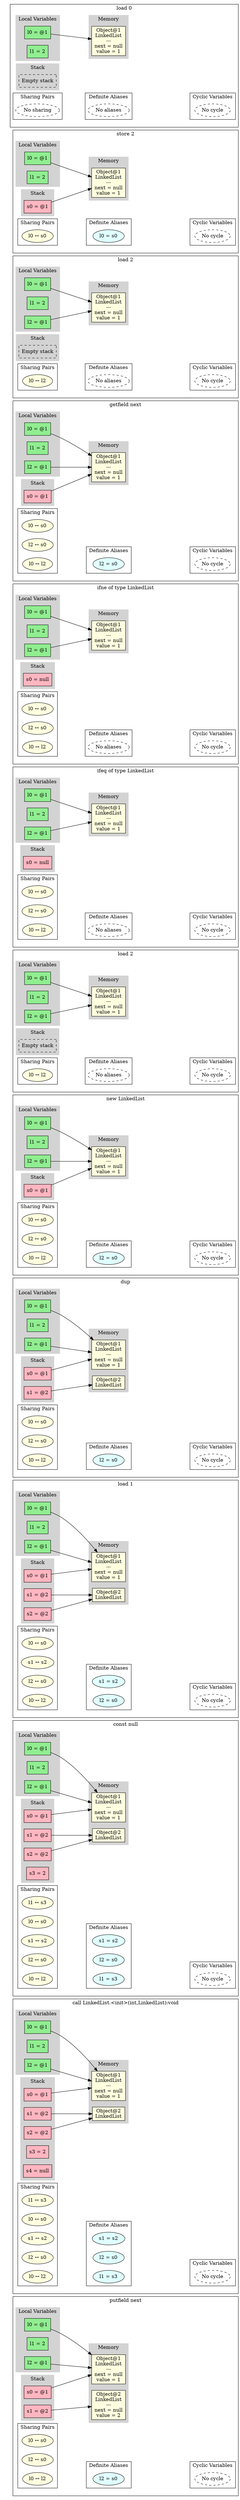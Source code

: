 digraph MemoryGraph {
 node [shape=box, style=filled, fillcolor=lightblue];
 rankdir=LR;

 // Invisible anchor subgraph
 subgraph cluster_anchor {
 style=invis;
 anchor [style=invis, shape=point, width=0, height=0];
 }

 // Starting point for subgraph ordering
 anchor_start [style=invis, shape=point];

 anchor_57148421836748 [style=invis, shape=point];
 anchor_start -> anchor_57148421836748 [style=invis];
 anchor_start = anchor_57148421836748;

 subgraph cluster_57148421836748 {
 anchor_57148421836748 [style=invis];
 label="load 0";
 subgraph cluster_locals_57148421836748 {
 label="Local Variables";
 style=filled;
 color=lightgrey;
 node [style=filled, fillcolor=lightgreen];
 "l0_57148421836748" [label="l0 = @1"];
 "l1_57148421836748" [label="l1 = 2"];
 }

 subgraph cluster_stack_57148421836748 {
 label="Stack";
 style=filled;
 color=lightgrey;
 node [style=filled, fillcolor=lightpink];
 "empty_stack_57148421836748" [label="Empty stack", style=dashed, fillcolor=white];
 }

 subgraph cluster_memory_57148421836748 {
 label="Memory";
 style=filled;
 color=lightgrey;
 node [style=filled, fillcolor=lightyellow];
 "obj1_57148421836748" [label="Object@1\nLinkedList\n---\nnext = null\nvalue = 1\n"];
 }

 "l0_57148421836748" -> "obj1_57148421836748";

 // Sharing pairs
 subgraph cluster_sharing_57148421836748 {
 label="Sharing Pairs";
 node [shape=ellipse, style=filled, fillcolor=lightyellow];
 "empty_sharing_57148421836748" [label="No sharing", style=dashed, fillcolor=white];
 }

    // Alias pairs
    subgraph cluster_aliases_57148421836748 {
      label="Definite Aliases";
      node [shape=ellipse, style=filled, fillcolor=lightcyan];
      "empty_alias_57148421836748" [label="No aliases", style=dashed, fillcolor=white];
    }

 // Cyclic variables
 subgraph cluster_cyclic_57148421836748 {
 label="Cyclic Variables";
 node [shape=ellipse];
 "empty_cyclic_57148421836748" [label="No cycle", style=dashed, fillcolor=white];
 }
 // Invisible edge for horizontal alignment
 "empty_sharing_57148421836748" -> "empty_alias_57148421836748" [style=invis, weight=10];
 // Invisible edge for horizontal alignment
 "empty_alias_57148421836748" -> "empty_cyclic_57148421836748" [style=invis, weight=10];
 }
 anchor_57148422536774 [style=invis, shape=point];
 anchor_start -> anchor_57148422536774 [style=invis];
 anchor_start = anchor_57148422536774;

 subgraph cluster_57148422536774 {
 anchor_57148422536774 [style=invis];
 label="store 2";
 subgraph cluster_locals_57148422536774 {
 label="Local Variables";
 style=filled;
 color=lightgrey;
 node [style=filled, fillcolor=lightgreen];
 "l0_57148422536774" [label="l0 = @1"];
 "l1_57148422536774" [label="l1 = 2"];
 }

 subgraph cluster_stack_57148422536774 {
 label="Stack";
 style=filled;
 color=lightgrey;
 node [style=filled, fillcolor=lightpink];
 "s0_57148422536774" [label="s0 = @1"];
 }

 subgraph cluster_memory_57148422536774 {
 label="Memory";
 style=filled;
 color=lightgrey;
 node [style=filled, fillcolor=lightyellow];
 "obj1_57148422536774" [label="Object@1\nLinkedList\n---\nnext = null\nvalue = 1\n"];
 }

 "l0_57148422536774" -> "obj1_57148422536774";
 "s0_57148422536774" -> "obj1_57148422536774";

 // Sharing pairs
 subgraph cluster_sharing_57148422536774 {
 label="Sharing Pairs";
 node [shape=ellipse, style=filled, fillcolor=lightyellow];
 "pair0_57148422536774" [label="l0 ↔ s0"];
 }

    // Alias pairs
    subgraph cluster_aliases_57148422536774 {
      label="Definite Aliases";
      node [shape=ellipse, style=filled, fillcolor=lightcyan];
      "alias0_57148422536774" [label="l0 = s0"];
    }

 // Cyclic variables
 subgraph cluster_cyclic_57148422536774 {
 label="Cyclic Variables";
 node [shape=ellipse];
 "empty_cyclic_57148422536774" [label="No cycle", style=dashed, fillcolor=white];
 }
 // Invisible edge for horizontal alignment
 "pair0_57148422536774" -> "alias0_57148422536774" [style=invis, weight=10];
 // Invisible edge for horizontal alignment
 "alias0_57148422536774" -> "empty_cyclic_57148422536774" [style=invis, weight=10];
 }
 anchor_57148426179681 [style=invis, shape=point];
 anchor_start -> anchor_57148426179681 [style=invis];
 anchor_start = anchor_57148426179681;

 subgraph cluster_57148426179681 {
 anchor_57148426179681 [style=invis];
 label="load 2";
 subgraph cluster_locals_57148426179681 {
 label="Local Variables";
 style=filled;
 color=lightgrey;
 node [style=filled, fillcolor=lightgreen];
 "l0_57148426179681" [label="l0 = @1"];
 "l1_57148426179681" [label="l1 = 2"];
 "l2_57148426179681" [label="l2 = @1"];
 }

 subgraph cluster_stack_57148426179681 {
 label="Stack";
 style=filled;
 color=lightgrey;
 node [style=filled, fillcolor=lightpink];
 "empty_stack_57148426179681" [label="Empty stack", style=dashed, fillcolor=white];
 }

 subgraph cluster_memory_57148426179681 {
 label="Memory";
 style=filled;
 color=lightgrey;
 node [style=filled, fillcolor=lightyellow];
 "obj1_57148426179681" [label="Object@1\nLinkedList\n---\nnext = null\nvalue = 1\n"];
 }

 "l0_57148426179681" -> "obj1_57148426179681";
 "l2_57148426179681" -> "obj1_57148426179681";

 // Sharing pairs
 subgraph cluster_sharing_57148426179681 {
 label="Sharing Pairs";
 node [shape=ellipse, style=filled, fillcolor=lightyellow];
 "pair0_57148426179681" [label="l0 ↔ l2"];
 }

    // Alias pairs
    subgraph cluster_aliases_57148426179681 {
      label="Definite Aliases";
      node [shape=ellipse, style=filled, fillcolor=lightcyan];
      "empty_alias_57148426179681" [label="No aliases", style=dashed, fillcolor=white];
    }

 // Cyclic variables
 subgraph cluster_cyclic_57148426179681 {
 label="Cyclic Variables";
 node [shape=ellipse];
 "empty_cyclic_57148426179681" [label="No cycle", style=dashed, fillcolor=white];
 }
 // Invisible edge for horizontal alignment
 "pair0_57148426179681" -> "empty_alias_57148426179681" [style=invis, weight=10];
 // Invisible edge for horizontal alignment
 "empty_alias_57148426179681" -> "empty_cyclic_57148426179681" [style=invis, weight=10];
 }
 anchor_57148429245577 [style=invis, shape=point];
 anchor_start -> anchor_57148429245577 [style=invis];
 anchor_start = anchor_57148429245577;

 subgraph cluster_57148429245577 {
 anchor_57148429245577 [style=invis];
 label="getfield next";
 subgraph cluster_locals_57148429245577 {
 label="Local Variables";
 style=filled;
 color=lightgrey;
 node [style=filled, fillcolor=lightgreen];
 "l0_57148429245577" [label="l0 = @1"];
 "l1_57148429245577" [label="l1 = 2"];
 "l2_57148429245577" [label="l2 = @1"];
 }

 subgraph cluster_stack_57148429245577 {
 label="Stack";
 style=filled;
 color=lightgrey;
 node [style=filled, fillcolor=lightpink];
 "s0_57148429245577" [label="s0 = @1"];
 }

 subgraph cluster_memory_57148429245577 {
 label="Memory";
 style=filled;
 color=lightgrey;
 node [style=filled, fillcolor=lightyellow];
 "obj1_57148429245577" [label="Object@1\nLinkedList\n---\nnext = null\nvalue = 1\n"];
 }

 "l0_57148429245577" -> "obj1_57148429245577";
 "l2_57148429245577" -> "obj1_57148429245577";
 "s0_57148429245577" -> "obj1_57148429245577";

 // Sharing pairs
 subgraph cluster_sharing_57148429245577 {
 label="Sharing Pairs";
 node [shape=ellipse, style=filled, fillcolor=lightyellow];
 "pair0_57148429245577" [label="l0 ↔ s0"];
 "pair1_57148429245577" [label="l2 ↔ s0"];
 "pair2_57148429245577" [label="l0 ↔ l2"];
 }

    // Alias pairs
    subgraph cluster_aliases_57148429245577 {
      label="Definite Aliases";
      node [shape=ellipse, style=filled, fillcolor=lightcyan];
      "alias0_57148429245577" [label="l2 = s0"];
    }

 // Cyclic variables
 subgraph cluster_cyclic_57148429245577 {
 label="Cyclic Variables";
 node [shape=ellipse];
 "empty_cyclic_57148429245577" [label="No cycle", style=dashed, fillcolor=white];
 }
 // Invisible edge for horizontal alignment
 "pair2_57148429245577" -> "alias0_57148429245577" [style=invis, weight=10];
 // Invisible edge for horizontal alignment
 "alias0_57148429245577" -> "empty_cyclic_57148429245577" [style=invis, weight=10];
 }
 anchor_57148431501383 [style=invis, shape=point];
 anchor_start -> anchor_57148431501383 [style=invis];
 anchor_start = anchor_57148431501383;

 subgraph cluster_57148431501383 {
 anchor_57148431501383 [style=invis];
 label="ifne of type LinkedList";
 subgraph cluster_locals_57148431501383 {
 label="Local Variables";
 style=filled;
 color=lightgrey;
 node [style=filled, fillcolor=lightgreen];
 "l0_57148431501383" [label="l0 = @1"];
 "l1_57148431501383" [label="l1 = 2"];
 "l2_57148431501383" [label="l2 = @1"];
 }

 subgraph cluster_stack_57148431501383 {
 label="Stack";
 style=filled;
 color=lightgrey;
 node [style=filled, fillcolor=lightpink];
 "s0_57148431501383" [label="s0 = null"];
 }

 subgraph cluster_memory_57148431501383 {
 label="Memory";
 style=filled;
 color=lightgrey;
 node [style=filled, fillcolor=lightyellow];
 "obj1_57148431501383" [label="Object@1\nLinkedList\n---\nnext = null\nvalue = 1\n"];
 }

 "l0_57148431501383" -> "obj1_57148431501383";
 "l2_57148431501383" -> "obj1_57148431501383";

 // Sharing pairs
 subgraph cluster_sharing_57148431501383 {
 label="Sharing Pairs";
 node [shape=ellipse, style=filled, fillcolor=lightyellow];
 "pair0_57148431501383" [label="l0 ↔ s0"];
 "pair1_57148431501383" [label="l2 ↔ s0"];
 "pair2_57148431501383" [label="l0 ↔ l2"];
 }

    // Alias pairs
    subgraph cluster_aliases_57148431501383 {
      label="Definite Aliases";
      node [shape=ellipse, style=filled, fillcolor=lightcyan];
      "empty_alias_57148431501383" [label="No aliases", style=dashed, fillcolor=white];
    }

 // Cyclic variables
 subgraph cluster_cyclic_57148431501383 {
 label="Cyclic Variables";
 node [shape=ellipse];
 "empty_cyclic_57148431501383" [label="No cycle", style=dashed, fillcolor=white];
 }
 // Invisible edge for horizontal alignment
 "pair2_57148431501383" -> "empty_alias_57148431501383" [style=invis, weight=10];
 // Invisible edge for horizontal alignment
 "empty_alias_57148431501383" -> "empty_cyclic_57148431501383" [style=invis, weight=10];
 }
 anchor_57148435884038 [style=invis, shape=point];
 anchor_start -> anchor_57148435884038 [style=invis];
 anchor_start = anchor_57148435884038;

 subgraph cluster_57148435884038 {
 anchor_57148435884038 [style=invis];
 label="ifeq of type LinkedList";
 subgraph cluster_locals_57148435884038 {
 label="Local Variables";
 style=filled;
 color=lightgrey;
 node [style=filled, fillcolor=lightgreen];
 "l0_57148435884038" [label="l0 = @1"];
 "l1_57148435884038" [label="l1 = 2"];
 "l2_57148435884038" [label="l2 = @1"];
 }

 subgraph cluster_stack_57148435884038 {
 label="Stack";
 style=filled;
 color=lightgrey;
 node [style=filled, fillcolor=lightpink];
 "s0_57148435884038" [label="s0 = null"];
 }

 subgraph cluster_memory_57148435884038 {
 label="Memory";
 style=filled;
 color=lightgrey;
 node [style=filled, fillcolor=lightyellow];
 "obj1_57148435884038" [label="Object@1\nLinkedList\n---\nnext = null\nvalue = 1\n"];
 }

 "l0_57148435884038" -> "obj1_57148435884038";
 "l2_57148435884038" -> "obj1_57148435884038";

 // Sharing pairs
 subgraph cluster_sharing_57148435884038 {
 label="Sharing Pairs";
 node [shape=ellipse, style=filled, fillcolor=lightyellow];
 "pair0_57148435884038" [label="l0 ↔ s0"];
 "pair1_57148435884038" [label="l2 ↔ s0"];
 "pair2_57148435884038" [label="l0 ↔ l2"];
 }

    // Alias pairs
    subgraph cluster_aliases_57148435884038 {
      label="Definite Aliases";
      node [shape=ellipse, style=filled, fillcolor=lightcyan];
      "empty_alias_57148435884038" [label="No aliases", style=dashed, fillcolor=white];
    }

 // Cyclic variables
 subgraph cluster_cyclic_57148435884038 {
 label="Cyclic Variables";
 node [shape=ellipse];
 "empty_cyclic_57148435884038" [label="No cycle", style=dashed, fillcolor=white];
 }
 // Invisible edge for horizontal alignment
 "pair2_57148435884038" -> "empty_alias_57148435884038" [style=invis, weight=10];
 // Invisible edge for horizontal alignment
 "empty_alias_57148435884038" -> "empty_cyclic_57148435884038" [style=invis, weight=10];
 }
 anchor_57148438726236 [style=invis, shape=point];
 anchor_start -> anchor_57148438726236 [style=invis];
 anchor_start = anchor_57148438726236;

 subgraph cluster_57148438726236 {
 anchor_57148438726236 [style=invis];
 label="load 2";
 subgraph cluster_locals_57148438726236 {
 label="Local Variables";
 style=filled;
 color=lightgrey;
 node [style=filled, fillcolor=lightgreen];
 "l0_57148438726236" [label="l0 = @1"];
 "l1_57148438726236" [label="l1 = 2"];
 "l2_57148438726236" [label="l2 = @1"];
 }

 subgraph cluster_stack_57148438726236 {
 label="Stack";
 style=filled;
 color=lightgrey;
 node [style=filled, fillcolor=lightpink];
 "empty_stack_57148438726236" [label="Empty stack", style=dashed, fillcolor=white];
 }

 subgraph cluster_memory_57148438726236 {
 label="Memory";
 style=filled;
 color=lightgrey;
 node [style=filled, fillcolor=lightyellow];
 "obj1_57148438726236" [label="Object@1\nLinkedList\n---\nnext = null\nvalue = 1\n"];
 }

 "l0_57148438726236" -> "obj1_57148438726236";
 "l2_57148438726236" -> "obj1_57148438726236";

 // Sharing pairs
 subgraph cluster_sharing_57148438726236 {
 label="Sharing Pairs";
 node [shape=ellipse, style=filled, fillcolor=lightyellow];
 "pair0_57148438726236" [label="l0 ↔ l2"];
 }

    // Alias pairs
    subgraph cluster_aliases_57148438726236 {
      label="Definite Aliases";
      node [shape=ellipse, style=filled, fillcolor=lightcyan];
      "empty_alias_57148438726236" [label="No aliases", style=dashed, fillcolor=white];
    }

 // Cyclic variables
 subgraph cluster_cyclic_57148438726236 {
 label="Cyclic Variables";
 node [shape=ellipse];
 "empty_cyclic_57148438726236" [label="No cycle", style=dashed, fillcolor=white];
 }
 // Invisible edge for horizontal alignment
 "pair0_57148438726236" -> "empty_alias_57148438726236" [style=invis, weight=10];
 // Invisible edge for horizontal alignment
 "empty_alias_57148438726236" -> "empty_cyclic_57148438726236" [style=invis, weight=10];
 }
 anchor_57148444798607 [style=invis, shape=point];
 anchor_start -> anchor_57148444798607 [style=invis];
 anchor_start = anchor_57148444798607;

 subgraph cluster_57148444798607 {
 anchor_57148444798607 [style=invis];
 label="new LinkedList";
 subgraph cluster_locals_57148444798607 {
 label="Local Variables";
 style=filled;
 color=lightgrey;
 node [style=filled, fillcolor=lightgreen];
 "l0_57148444798607" [label="l0 = @1"];
 "l1_57148444798607" [label="l1 = 2"];
 "l2_57148444798607" [label="l2 = @1"];
 }

 subgraph cluster_stack_57148444798607 {
 label="Stack";
 style=filled;
 color=lightgrey;
 node [style=filled, fillcolor=lightpink];
 "s0_57148444798607" [label="s0 = @1"];
 }

 subgraph cluster_memory_57148444798607 {
 label="Memory";
 style=filled;
 color=lightgrey;
 node [style=filled, fillcolor=lightyellow];
 "obj1_57148444798607" [label="Object@1\nLinkedList\n---\nnext = null\nvalue = 1\n"];
 }

 "l0_57148444798607" -> "obj1_57148444798607";
 "l2_57148444798607" -> "obj1_57148444798607";
 "s0_57148444798607" -> "obj1_57148444798607";

 // Sharing pairs
 subgraph cluster_sharing_57148444798607 {
 label="Sharing Pairs";
 node [shape=ellipse, style=filled, fillcolor=lightyellow];
 "pair0_57148444798607" [label="l0 ↔ s0"];
 "pair1_57148444798607" [label="l2 ↔ s0"];
 "pair2_57148444798607" [label="l0 ↔ l2"];
 }

    // Alias pairs
    subgraph cluster_aliases_57148444798607 {
      label="Definite Aliases";
      node [shape=ellipse, style=filled, fillcolor=lightcyan];
      "alias0_57148444798607" [label="l2 = s0"];
    }

 // Cyclic variables
 subgraph cluster_cyclic_57148444798607 {
 label="Cyclic Variables";
 node [shape=ellipse];
 "empty_cyclic_57148444798607" [label="No cycle", style=dashed, fillcolor=white];
 }
 // Invisible edge for horizontal alignment
 "pair2_57148444798607" -> "alias0_57148444798607" [style=invis, weight=10];
 // Invisible edge for horizontal alignment
 "alias0_57148444798607" -> "empty_cyclic_57148444798607" [style=invis, weight=10];
 }
 anchor_57148448816238 [style=invis, shape=point];
 anchor_start -> anchor_57148448816238 [style=invis];
 anchor_start = anchor_57148448816238;

 subgraph cluster_57148448816238 {
 anchor_57148448816238 [style=invis];
 label="dup";
 subgraph cluster_locals_57148448816238 {
 label="Local Variables";
 style=filled;
 color=lightgrey;
 node [style=filled, fillcolor=lightgreen];
 "l0_57148448816238" [label="l0 = @1"];
 "l1_57148448816238" [label="l1 = 2"];
 "l2_57148448816238" [label="l2 = @1"];
 }

 subgraph cluster_stack_57148448816238 {
 label="Stack";
 style=filled;
 color=lightgrey;
 node [style=filled, fillcolor=lightpink];
 "s0_57148448816238" [label="s0 = @1"];
 "s1_57148448816238" [label="s1 = @2"];
 }

 subgraph cluster_memory_57148448816238 {
 label="Memory";
 style=filled;
 color=lightgrey;
 node [style=filled, fillcolor=lightyellow];
 "obj1_57148448816238" [label="Object@1\nLinkedList\n---\nnext = null\nvalue = 1\n"];
 "obj2_57148448816238" [label="Object@2\nLinkedList"];
 }

 "l0_57148448816238" -> "obj1_57148448816238";
 "l2_57148448816238" -> "obj1_57148448816238";
 "s0_57148448816238" -> "obj1_57148448816238";
 "s1_57148448816238" -> "obj2_57148448816238";

 // Sharing pairs
 subgraph cluster_sharing_57148448816238 {
 label="Sharing Pairs";
 node [shape=ellipse, style=filled, fillcolor=lightyellow];
 "pair0_57148448816238" [label="l0 ↔ s0"];
 "pair1_57148448816238" [label="l2 ↔ s0"];
 "pair2_57148448816238" [label="l0 ↔ l2"];
 }

    // Alias pairs
    subgraph cluster_aliases_57148448816238 {
      label="Definite Aliases";
      node [shape=ellipse, style=filled, fillcolor=lightcyan];
      "alias0_57148448816238" [label="l2 = s0"];
    }

 // Cyclic variables
 subgraph cluster_cyclic_57148448816238 {
 label="Cyclic Variables";
 node [shape=ellipse];
 "empty_cyclic_57148448816238" [label="No cycle", style=dashed, fillcolor=white];
 }
 // Invisible edge for horizontal alignment
 "pair2_57148448816238" -> "alias0_57148448816238" [style=invis, weight=10];
 // Invisible edge for horizontal alignment
 "alias0_57148448816238" -> "empty_cyclic_57148448816238" [style=invis, weight=10];
 }
 anchor_57148453300983 [style=invis, shape=point];
 anchor_start -> anchor_57148453300983 [style=invis];
 anchor_start = anchor_57148453300983;

 subgraph cluster_57148453300983 {
 anchor_57148453300983 [style=invis];
 label="load 1";
 subgraph cluster_locals_57148453300983 {
 label="Local Variables";
 style=filled;
 color=lightgrey;
 node [style=filled, fillcolor=lightgreen];
 "l0_57148453300983" [label="l0 = @1"];
 "l1_57148453300983" [label="l1 = 2"];
 "l2_57148453300983" [label="l2 = @1"];
 }

 subgraph cluster_stack_57148453300983 {
 label="Stack";
 style=filled;
 color=lightgrey;
 node [style=filled, fillcolor=lightpink];
 "s0_57148453300983" [label="s0 = @1"];
 "s1_57148453300983" [label="s1 = @2"];
 "s2_57148453300983" [label="s2 = @2"];
 }

 subgraph cluster_memory_57148453300983 {
 label="Memory";
 style=filled;
 color=lightgrey;
 node [style=filled, fillcolor=lightyellow];
 "obj1_57148453300983" [label="Object@1\nLinkedList\n---\nnext = null\nvalue = 1\n"];
 "obj2_57148453300983" [label="Object@2\nLinkedList"];
 }

 "l0_57148453300983" -> "obj1_57148453300983";
 "l2_57148453300983" -> "obj1_57148453300983";
 "s0_57148453300983" -> "obj1_57148453300983";
 "s1_57148453300983" -> "obj2_57148453300983";
 "s2_57148453300983" -> "obj2_57148453300983";

 // Sharing pairs
 subgraph cluster_sharing_57148453300983 {
 label="Sharing Pairs";
 node [shape=ellipse, style=filled, fillcolor=lightyellow];
 "pair0_57148453300983" [label="l0 ↔ s0"];
 "pair1_57148453300983" [label="s1 ↔ s2"];
 "pair2_57148453300983" [label="l2 ↔ s0"];
 "pair3_57148453300983" [label="l0 ↔ l2"];
 }

    // Alias pairs
    subgraph cluster_aliases_57148453300983 {
      label="Definite Aliases";
      node [shape=ellipse, style=filled, fillcolor=lightcyan];
      "alias0_57148453300983" [label="s1 = s2"];
      "alias1_57148453300983" [label="l2 = s0"];
    }

 // Cyclic variables
 subgraph cluster_cyclic_57148453300983 {
 label="Cyclic Variables";
 node [shape=ellipse];
 "empty_cyclic_57148453300983" [label="No cycle", style=dashed, fillcolor=white];
 }
 // Invisible edge for horizontal alignment
 "pair3_57148453300983" -> "alias1_57148453300983" [style=invis, weight=10];
 // Invisible edge for horizontal alignment
 "alias1_57148453300983" -> "empty_cyclic_57148453300983" [style=invis, weight=10];
 }
 anchor_57148458714538 [style=invis, shape=point];
 anchor_start -> anchor_57148458714538 [style=invis];
 anchor_start = anchor_57148458714538;

 subgraph cluster_57148458714538 {
 anchor_57148458714538 [style=invis];
 label="const null";
 subgraph cluster_locals_57148458714538 {
 label="Local Variables";
 style=filled;
 color=lightgrey;
 node [style=filled, fillcolor=lightgreen];
 "l0_57148458714538" [label="l0 = @1"];
 "l1_57148458714538" [label="l1 = 2"];
 "l2_57148458714538" [label="l2 = @1"];
 }

 subgraph cluster_stack_57148458714538 {
 label="Stack";
 style=filled;
 color=lightgrey;
 node [style=filled, fillcolor=lightpink];
 "s0_57148458714538" [label="s0 = @1"];
 "s1_57148458714538" [label="s1 = @2"];
 "s2_57148458714538" [label="s2 = @2"];
 "s3_57148458714538" [label="s3 = 2"];
 }

 subgraph cluster_memory_57148458714538 {
 label="Memory";
 style=filled;
 color=lightgrey;
 node [style=filled, fillcolor=lightyellow];
 "obj1_57148458714538" [label="Object@1\nLinkedList\n---\nnext = null\nvalue = 1\n"];
 "obj2_57148458714538" [label="Object@2\nLinkedList"];
 }

 "l0_57148458714538" -> "obj1_57148458714538";
 "l2_57148458714538" -> "obj1_57148458714538";
 "s0_57148458714538" -> "obj1_57148458714538";
 "s1_57148458714538" -> "obj2_57148458714538";
 "s2_57148458714538" -> "obj2_57148458714538";

 // Sharing pairs
 subgraph cluster_sharing_57148458714538 {
 label="Sharing Pairs";
 node [shape=ellipse, style=filled, fillcolor=lightyellow];
 "pair0_57148458714538" [label="l1 ↔ s3"];
 "pair1_57148458714538" [label="l0 ↔ s0"];
 "pair2_57148458714538" [label="s1 ↔ s2"];
 "pair3_57148458714538" [label="l2 ↔ s0"];
 "pair4_57148458714538" [label="l0 ↔ l2"];
 }

    // Alias pairs
    subgraph cluster_aliases_57148458714538 {
      label="Definite Aliases";
      node [shape=ellipse, style=filled, fillcolor=lightcyan];
      "alias0_57148458714538" [label="s1 = s2"];
      "alias1_57148458714538" [label="l2 = s0"];
      "alias2_57148458714538" [label="l1 = s3"];
    }

 // Cyclic variables
 subgraph cluster_cyclic_57148458714538 {
 label="Cyclic Variables";
 node [shape=ellipse];
 "empty_cyclic_57148458714538" [label="No cycle", style=dashed, fillcolor=white];
 }
 // Invisible edge for horizontal alignment
 "pair4_57148458714538" -> "alias2_57148458714538" [style=invis, weight=10];
 // Invisible edge for horizontal alignment
 "alias2_57148458714538" -> "empty_cyclic_57148458714538" [style=invis, weight=10];
 }
 anchor_57148479969659 [style=invis, shape=point];
 anchor_start -> anchor_57148479969659 [style=invis];
 anchor_start = anchor_57148479969659;

 subgraph cluster_57148479969659 {
 anchor_57148479969659 [style=invis];
 label="call LinkedList.<init>(int,LinkedList):void";
 subgraph cluster_locals_57148479969659 {
 label="Local Variables";
 style=filled;
 color=lightgrey;
 node [style=filled, fillcolor=lightgreen];
 "l0_57148479969659" [label="l0 = @1"];
 "l1_57148479969659" [label="l1 = 2"];
 "l2_57148479969659" [label="l2 = @1"];
 }

 subgraph cluster_stack_57148479969659 {
 label="Stack";
 style=filled;
 color=lightgrey;
 node [style=filled, fillcolor=lightpink];
 "s0_57148479969659" [label="s0 = @1"];
 "s1_57148479969659" [label="s1 = @2"];
 "s2_57148479969659" [label="s2 = @2"];
 "s3_57148479969659" [label="s3 = 2"];
 "s4_57148479969659" [label="s4 = null"];
 }

 subgraph cluster_memory_57148479969659 {
 label="Memory";
 style=filled;
 color=lightgrey;
 node [style=filled, fillcolor=lightyellow];
 "obj1_57148479969659" [label="Object@1\nLinkedList\n---\nnext = null\nvalue = 1\n"];
 "obj2_57148479969659" [label="Object@2\nLinkedList"];
 }

 "l0_57148479969659" -> "obj1_57148479969659";
 "l2_57148479969659" -> "obj1_57148479969659";
 "s0_57148479969659" -> "obj1_57148479969659";
 "s1_57148479969659" -> "obj2_57148479969659";
 "s2_57148479969659" -> "obj2_57148479969659";

 // Sharing pairs
 subgraph cluster_sharing_57148479969659 {
 label="Sharing Pairs";
 node [shape=ellipse, style=filled, fillcolor=lightyellow];
 "pair0_57148479969659" [label="l1 ↔ s3"];
 "pair1_57148479969659" [label="l0 ↔ s0"];
 "pair2_57148479969659" [label="s1 ↔ s2"];
 "pair3_57148479969659" [label="l2 ↔ s0"];
 "pair4_57148479969659" [label="l0 ↔ l2"];
 }

    // Alias pairs
    subgraph cluster_aliases_57148479969659 {
      label="Definite Aliases";
      node [shape=ellipse, style=filled, fillcolor=lightcyan];
      "alias0_57148479969659" [label="s1 = s2"];
      "alias1_57148479969659" [label="l2 = s0"];
      "alias2_57148479969659" [label="l1 = s3"];
    }

 // Cyclic variables
 subgraph cluster_cyclic_57148479969659 {
 label="Cyclic Variables";
 node [shape=ellipse];
 "empty_cyclic_57148479969659" [label="No cycle", style=dashed, fillcolor=white];
 }
 // Invisible edge for horizontal alignment
 "pair4_57148479969659" -> "alias2_57148479969659" [style=invis, weight=10];
 // Invisible edge for horizontal alignment
 "alias2_57148479969659" -> "empty_cyclic_57148479969659" [style=invis, weight=10];
 }
 anchor_57148486268236 [style=invis, shape=point];
 anchor_start -> anchor_57148486268236 [style=invis];
 anchor_start = anchor_57148486268236;

 subgraph cluster_57148486268236 {
 anchor_57148486268236 [style=invis];
 label="putfield next";
 subgraph cluster_locals_57148486268236 {
 label="Local Variables";
 style=filled;
 color=lightgrey;
 node [style=filled, fillcolor=lightgreen];
 "l0_57148486268236" [label="l0 = @1"];
 "l1_57148486268236" [label="l1 = 2"];
 "l2_57148486268236" [label="l2 = @1"];
 }

 subgraph cluster_stack_57148486268236 {
 label="Stack";
 style=filled;
 color=lightgrey;
 node [style=filled, fillcolor=lightpink];
 "s0_57148486268236" [label="s0 = @1"];
 "s1_57148486268236" [label="s1 = @2"];
 }

 subgraph cluster_memory_57148486268236 {
 label="Memory";
 style=filled;
 color=lightgrey;
 node [style=filled, fillcolor=lightyellow];
 "obj1_57148486268236" [label="Object@1\nLinkedList\n---\nnext = null\nvalue = 1\n"];
 "obj2_57148486268236" [label="Object@2\nLinkedList\n---\nnext = null\nvalue = 2\n"];
 }

 "l0_57148486268236" -> "obj1_57148486268236";
 "l2_57148486268236" -> "obj1_57148486268236";
 "s0_57148486268236" -> "obj1_57148486268236";
 "s1_57148486268236" -> "obj2_57148486268236";

 // Sharing pairs
 subgraph cluster_sharing_57148486268236 {
 label="Sharing Pairs";
 node [shape=ellipse, style=filled, fillcolor=lightyellow];
 "pair0_57148486268236" [label="l0 ↔ s0"];
 "pair1_57148486268236" [label="l2 ↔ s0"];
 "pair2_57148486268236" [label="l0 ↔ l2"];
 }

    // Alias pairs
    subgraph cluster_aliases_57148486268236 {
      label="Definite Aliases";
      node [shape=ellipse, style=filled, fillcolor=lightcyan];
      "alias0_57148486268236" [label="l2 = s0"];
    }

 // Cyclic variables
 subgraph cluster_cyclic_57148486268236 {
 label="Cyclic Variables";
 node [shape=ellipse];
 "empty_cyclic_57148486268236" [label="No cycle", style=dashed, fillcolor=white];
 }
 // Invisible edge for horizontal alignment
 "pair2_57148486268236" -> "alias0_57148486268236" [style=invis, weight=10];
 // Invisible edge for horizontal alignment
 "alias0_57148486268236" -> "empty_cyclic_57148486268236" [style=invis, weight=10];
 }
}
